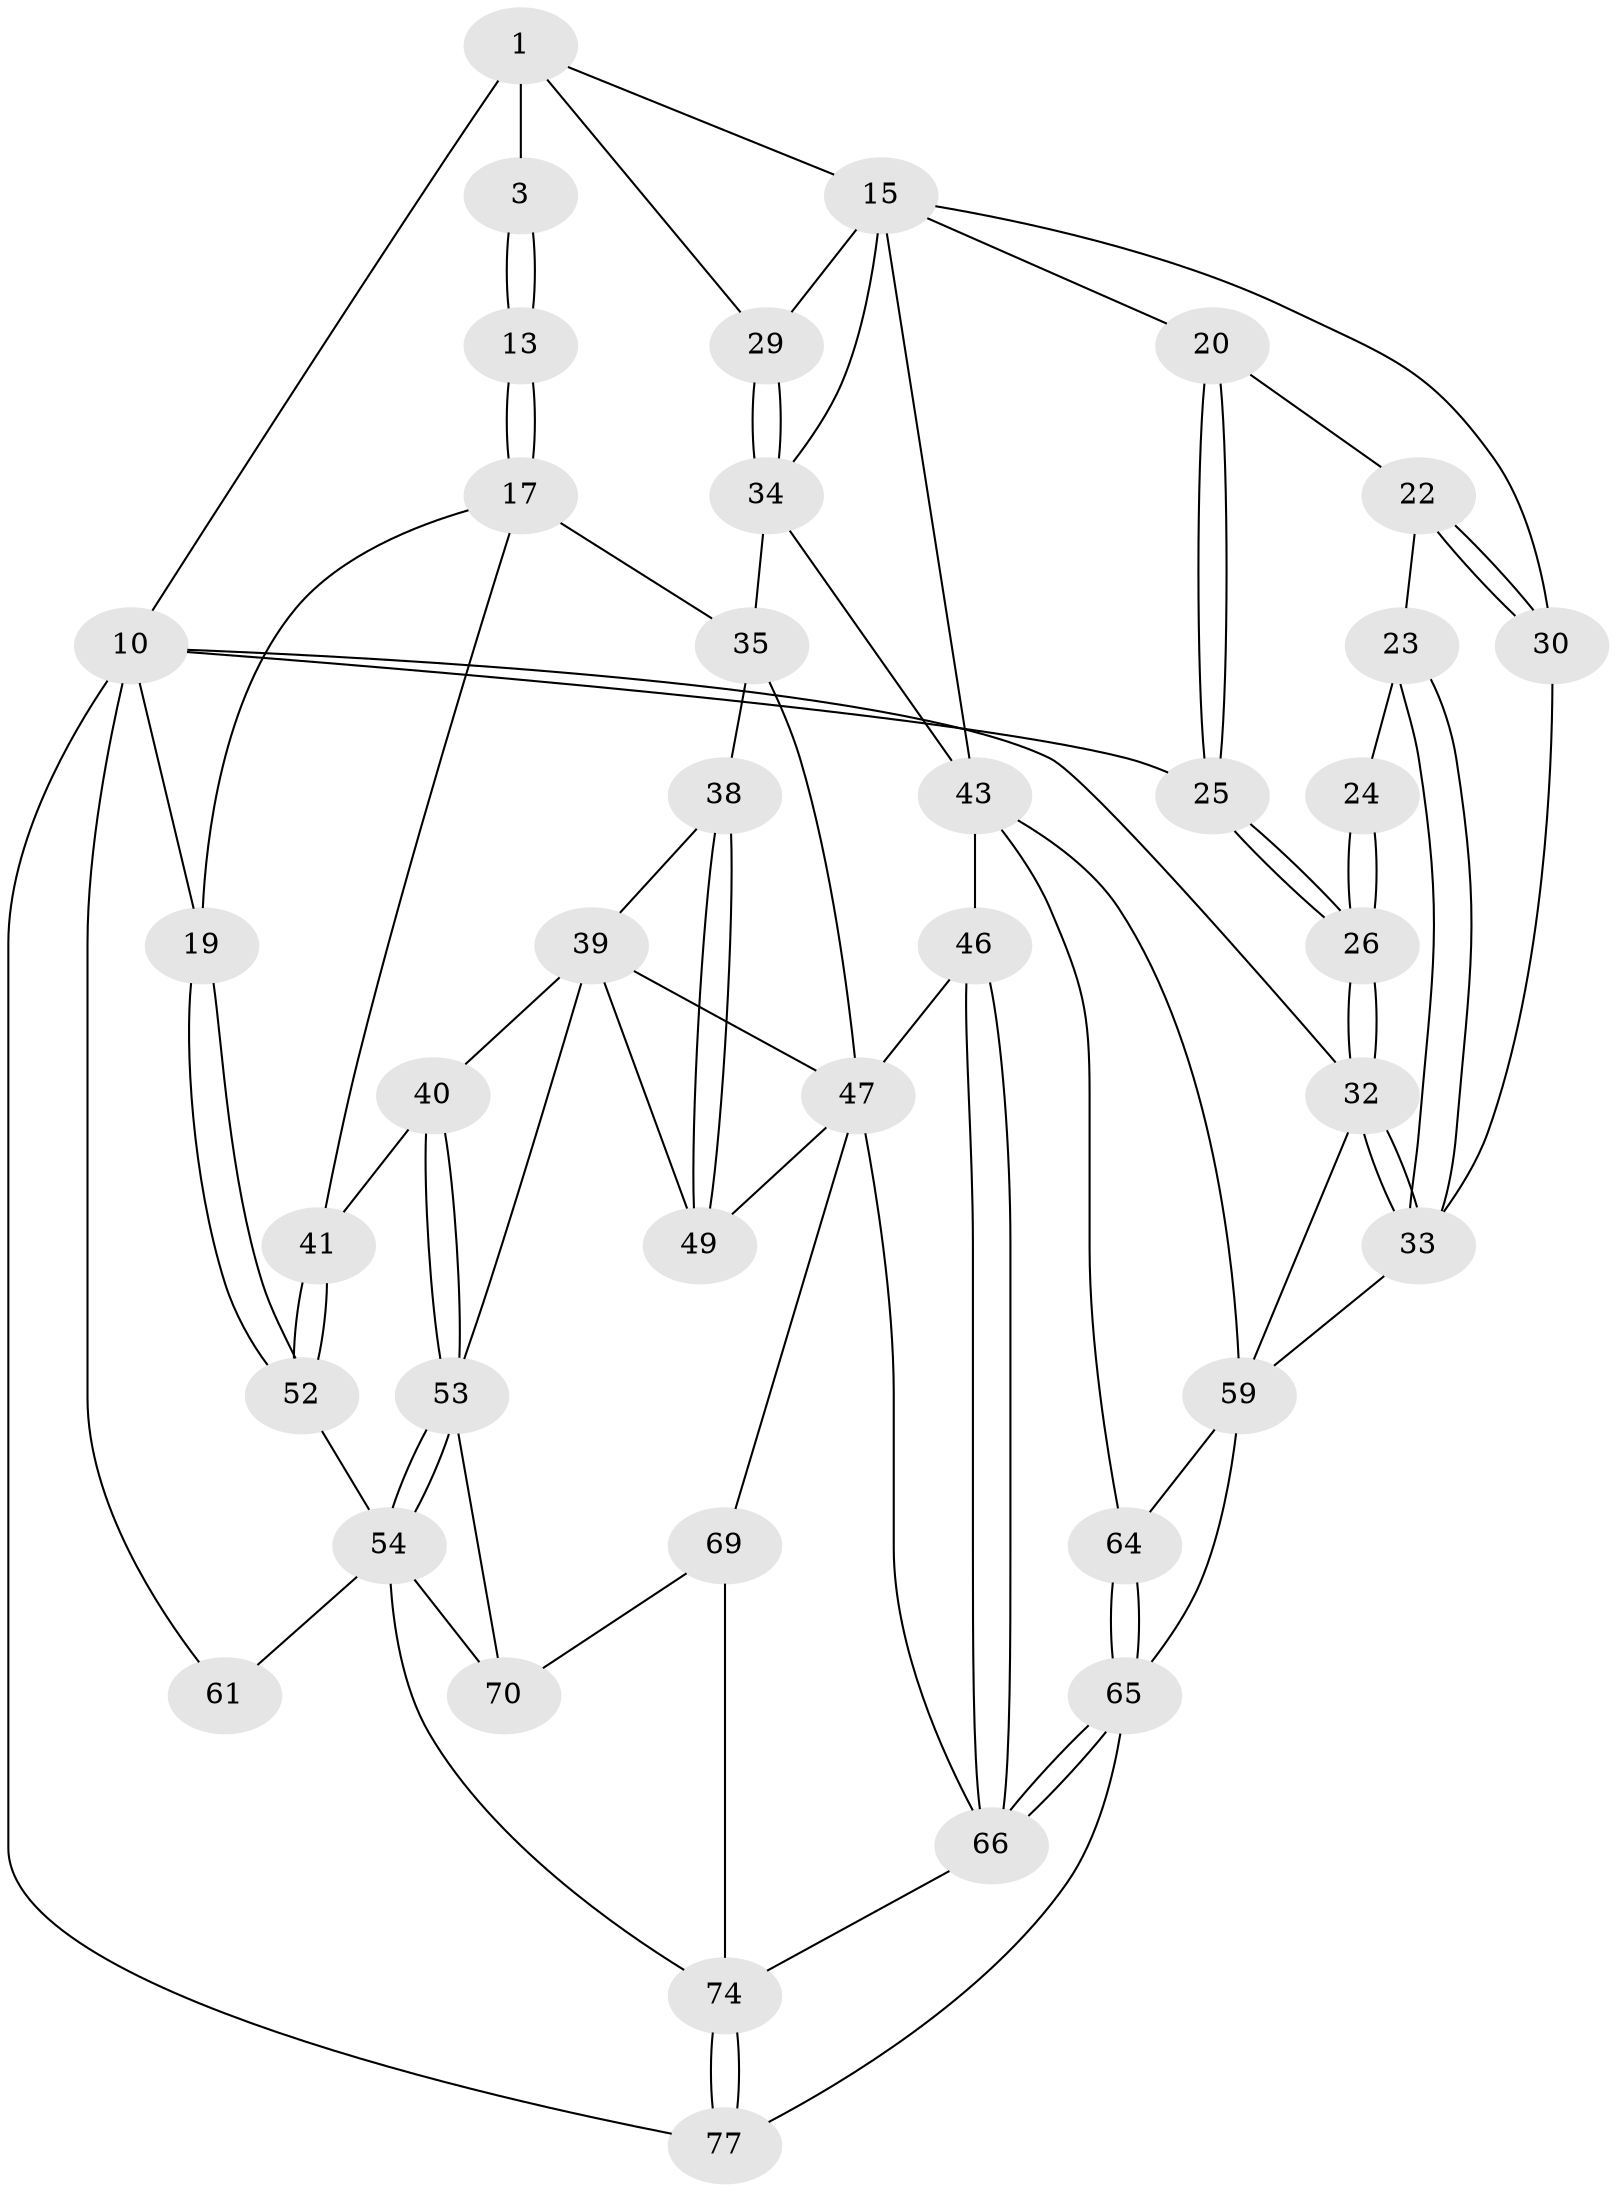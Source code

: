 // original degree distribution, {3: 0.038461538461538464, 5: 0.5256410256410257, 4: 0.21794871794871795, 6: 0.21794871794871795}
// Generated by graph-tools (version 1.1) at 2025/28/03/15/25 16:28:10]
// undirected, 39 vertices, 89 edges
graph export_dot {
graph [start="1"]
  node [color=gray90,style=filled];
  1 [pos="+0.5019298709602539+0",super="+2+6"];
  3 [pos="+0.03980369073937015+0",super="+4"];
  10 [pos="+1+0",super="+11+50"];
  13 [pos="+0.23048393784774662+0.2080286071141469"];
  15 [pos="+0.7734876401186761+0.14827390583305639",super="+16"];
  17 [pos="+0.18826607209956137+0.2763244142409461",super="+18"];
  19 [pos="+0+0.2133609076915477"];
  20 [pos="+0.9798045014628217+0.1633094598996017",super="+21"];
  22 [pos="+0.8127232582532032+0.2503584235927137"];
  23 [pos="+0.872916700285376+0.2562162345669876"];
  24 [pos="+0.9274838886475263+0.2306098161144895"];
  25 [pos="+1+0"];
  26 [pos="+1+0.37011335795198197"];
  29 [pos="+0.4462939831254636+0.3328117076796988"];
  30 [pos="+0.7690018256717018+0.3947263475569094"];
  32 [pos="+1+0.37175006486585327",super="+51"];
  33 [pos="+1+0.39470821024991226",super="+37"];
  34 [pos="+0.42433182046362666+0.3618323564510522",super="+42"];
  35 [pos="+0.41547799769614824+0.36916719478649973",super="+36"];
  38 [pos="+0.25596150176117005+0.43033133416573205"];
  39 [pos="+0.1465653179003104+0.48600144761234726",super="+56"];
  40 [pos="+0.10967009543710268+0.47229997549473324"];
  41 [pos="+0.09194586767864435+0.4556860158940377"];
  43 [pos="+0.7388119814653841+0.46977531954707696",super="+44"];
  46 [pos="+0.511448120461203+0.5493069486605643"];
  47 [pos="+0.4523626752912556+0.5511048792086493",super="+48+63"];
  49 [pos="+0.2843861209743134+0.498980239201609"];
  52 [pos="+0+0.6296160197266223"];
  53 [pos="+0.040611869760665165+0.6924279233920584",super="+57"];
  54 [pos="+0+0.7485555559987235",super="+55+73"];
  59 [pos="+0.8965045792658154+0.6323540487484319",super="+60+62"];
  61 [pos="+0+1"];
  64 [pos="+0.661809793428625+0.7100647978925484"];
  65 [pos="+0.6481677075726825+0.7713094623729095",super="+72"];
  66 [pos="+0.5383118478874372+0.7688895440668305",super="+67"];
  69 [pos="+0.33110577561831883+0.7840744156293726"];
  70 [pos="+0.2688681295452186+0.7682051680464214"];
  74 [pos="+0.40940499254098506+1",super="+75"];
  77 [pos="+0.6110555767163799+1"];
  1 -- 10 [weight=2];
  1 -- 3 [weight=3];
  1 -- 29;
  1 -- 15 [weight=2];
  3 -- 13 [weight=2];
  3 -- 13;
  10 -- 25;
  10 -- 19;
  10 -- 61 [weight=2];
  10 -- 77;
  10 -- 32;
  13 -- 17;
  13 -- 17;
  15 -- 20;
  15 -- 34;
  15 -- 43;
  15 -- 29;
  15 -- 30;
  17 -- 35;
  17 -- 19;
  17 -- 41;
  19 -- 52;
  19 -- 52;
  20 -- 25;
  20 -- 25;
  20 -- 22;
  22 -- 23;
  22 -- 30;
  22 -- 30;
  23 -- 24;
  23 -- 33;
  23 -- 33;
  24 -- 26;
  24 -- 26;
  25 -- 26;
  25 -- 26;
  26 -- 32;
  26 -- 32;
  29 -- 34;
  29 -- 34;
  30 -- 33;
  32 -- 33;
  32 -- 33;
  32 -- 59;
  33 -- 59;
  34 -- 35;
  34 -- 43;
  35 -- 38;
  35 -- 47;
  38 -- 39;
  38 -- 49;
  38 -- 49;
  39 -- 40;
  39 -- 49;
  39 -- 53;
  39 -- 47;
  40 -- 41;
  40 -- 53;
  40 -- 53;
  41 -- 52;
  41 -- 52;
  43 -- 64;
  43 -- 46;
  43 -- 59;
  46 -- 47;
  46 -- 66;
  46 -- 66;
  47 -- 49;
  47 -- 66;
  47 -- 69;
  52 -- 54;
  53 -- 54;
  53 -- 54;
  53 -- 70;
  54 -- 61 [weight=2];
  54 -- 70;
  54 -- 74;
  59 -- 64;
  59 -- 65 [weight=2];
  64 -- 65;
  64 -- 65;
  65 -- 66;
  65 -- 66;
  65 -- 77;
  66 -- 74;
  69 -- 70;
  69 -- 74;
  74 -- 77;
  74 -- 77;
}
